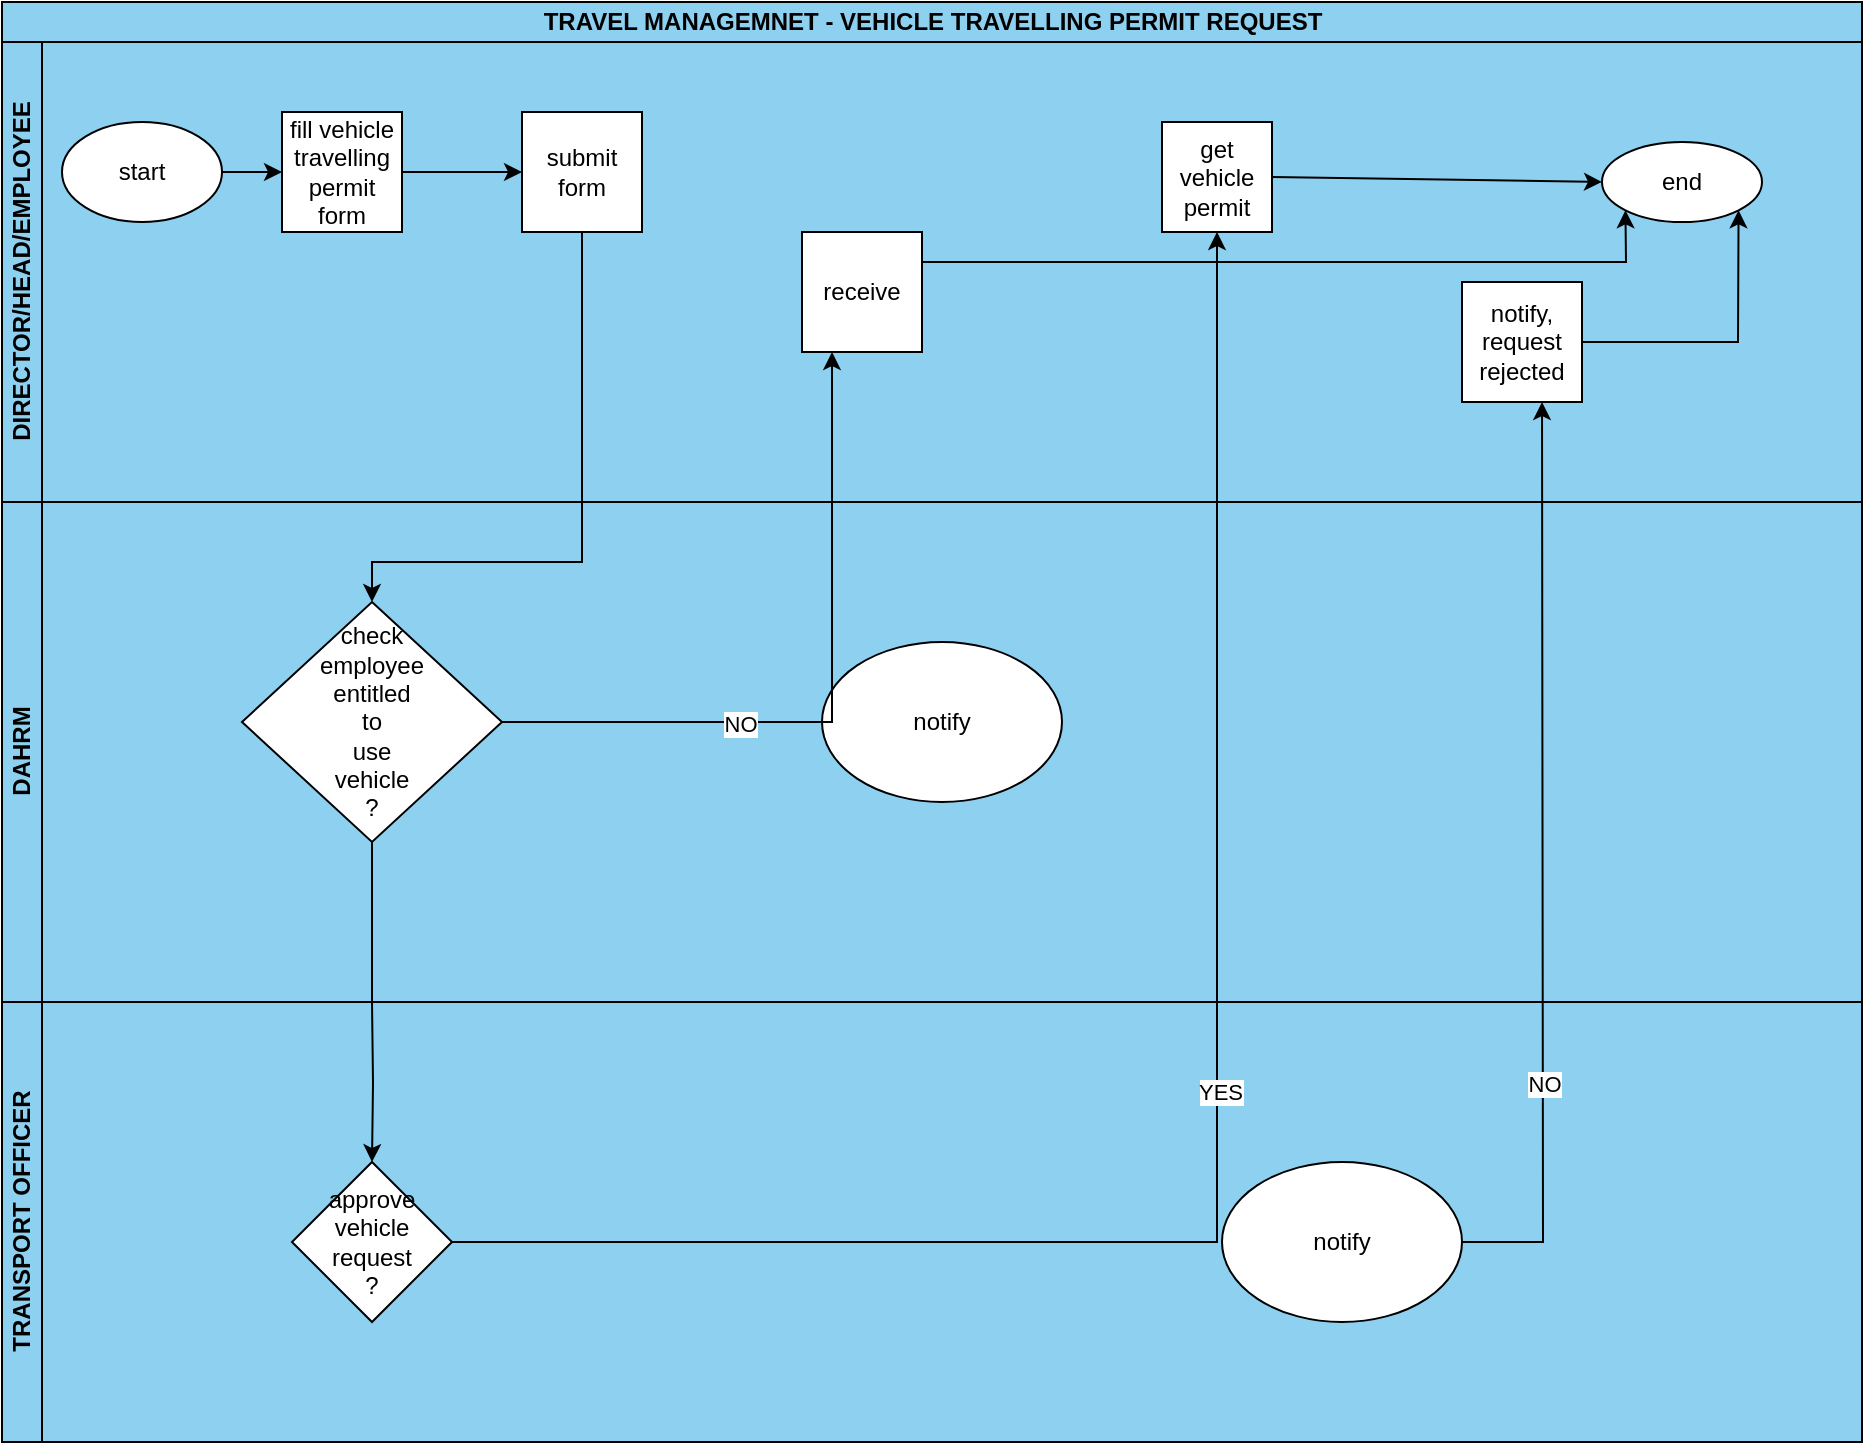 <mxfile version="24.7.5">
  <diagram name="Page-1" id="paYRWq16h5qkBUBvGVSX">
    <mxGraphModel dx="918" dy="593" grid="1" gridSize="10" guides="1" tooltips="1" connect="1" arrows="1" fold="1" page="1" pageScale="1" pageWidth="850" pageHeight="1100" math="0" shadow="0">
      <root>
        <mxCell id="0" />
        <mxCell id="1" parent="0" />
        <mxCell id="A2xx7unQY58moL9qyg2i-1" value="TRAVEL MANAGEMNET - VEHICLE TRAVELLING PERMIT REQUEST" style="swimlane;childLayout=stackLayout;resizeParent=1;resizeParentMax=0;horizontal=1;startSize=20;horizontalStack=0;html=1;fillColor=#8ED0F0;" parent="1" vertex="1">
          <mxGeometry x="30" y="650" width="930" height="720" as="geometry" />
        </mxCell>
        <mxCell id="A2xx7unQY58moL9qyg2i-2" value="DIRECTOR/HEAD/EMPLOYEE" style="swimlane;startSize=20;horizontal=0;html=1;swimlaneFillColor=#8ed0f0;fillColor=#8ed0f0;" parent="A2xx7unQY58moL9qyg2i-1" vertex="1">
          <mxGeometry y="20" width="930" height="230" as="geometry" />
        </mxCell>
        <mxCell id="Wxgd-cI0YHnQzrtCYReg-1" value="" style="edgeStyle=orthogonalEdgeStyle;rounded=0;orthogonalLoop=1;jettySize=auto;html=1;" parent="A2xx7unQY58moL9qyg2i-2" source="A2xx7unQY58moL9qyg2i-5" target="A2xx7unQY58moL9qyg2i-6" edge="1">
          <mxGeometry relative="1" as="geometry" />
        </mxCell>
        <mxCell id="A2xx7unQY58moL9qyg2i-5" value="start" style="ellipse;whiteSpace=wrap;html=1;" parent="A2xx7unQY58moL9qyg2i-2" vertex="1">
          <mxGeometry x="30" y="40" width="80" height="50" as="geometry" />
        </mxCell>
        <mxCell id="A2xx7unQY58moL9qyg2i-8" value="" style="edgeStyle=orthogonalEdgeStyle;rounded=0;orthogonalLoop=1;jettySize=auto;html=1;" parent="A2xx7unQY58moL9qyg2i-2" source="A2xx7unQY58moL9qyg2i-6" target="A2xx7unQY58moL9qyg2i-7" edge="1">
          <mxGeometry relative="1" as="geometry" />
        </mxCell>
        <mxCell id="A2xx7unQY58moL9qyg2i-6" value="&lt;div&gt;fill vehicle&lt;/div&gt;&lt;div&gt;travelling&lt;/div&gt;&lt;div&gt;permit&lt;/div&gt;&lt;div&gt;form&lt;br&gt;&lt;/div&gt;" style="whiteSpace=wrap;html=1;aspect=fixed;" parent="A2xx7unQY58moL9qyg2i-2" vertex="1">
          <mxGeometry x="140" y="35" width="60" height="60" as="geometry" />
        </mxCell>
        <mxCell id="A2xx7unQY58moL9qyg2i-7" value="&lt;div&gt;submit&lt;/div&gt;&lt;div&gt;form&lt;br&gt;&lt;/div&gt;" style="whiteSpace=wrap;html=1;aspect=fixed;" parent="A2xx7unQY58moL9qyg2i-2" vertex="1">
          <mxGeometry x="260" y="35" width="60" height="60" as="geometry" />
        </mxCell>
        <mxCell id="A2xx7unQY58moL9qyg2i-13" value="end" style="ellipse;whiteSpace=wrap;html=1;" parent="A2xx7unQY58moL9qyg2i-2" vertex="1">
          <mxGeometry x="800" y="50" width="80" height="40" as="geometry" />
        </mxCell>
        <mxCell id="A2xx7unQY58moL9qyg2i-15" value="&lt;div&gt;receive&lt;/div&gt;" style="whiteSpace=wrap;html=1;aspect=fixed;" parent="A2xx7unQY58moL9qyg2i-2" vertex="1">
          <mxGeometry x="400" y="95" width="60" height="60" as="geometry" />
        </mxCell>
        <mxCell id="A2xx7unQY58moL9qyg2i-17" value="" style="endArrow=classic;html=1;rounded=0;exitX=1;exitY=0.25;exitDx=0;exitDy=0;entryX=0;entryY=1;entryDx=0;entryDy=0;" parent="A2xx7unQY58moL9qyg2i-2" source="A2xx7unQY58moL9qyg2i-15" target="A2xx7unQY58moL9qyg2i-13" edge="1">
          <mxGeometry width="50" height="50" relative="1" as="geometry">
            <mxPoint x="460" y="300" as="sourcePoint" />
            <mxPoint x="510" y="250" as="targetPoint" />
            <Array as="points">
              <mxPoint x="812" y="110" />
            </Array>
          </mxGeometry>
        </mxCell>
        <mxCell id="A2xx7unQY58moL9qyg2i-23" value="&lt;div&gt;get&lt;/div&gt;&lt;div&gt;vehicle&lt;br&gt;&lt;/div&gt;&lt;div&gt;permit&lt;/div&gt;" style="whiteSpace=wrap;html=1;aspect=fixed;" parent="A2xx7unQY58moL9qyg2i-2" vertex="1">
          <mxGeometry x="580" y="40" width="55" height="55" as="geometry" />
        </mxCell>
        <mxCell id="A2xx7unQY58moL9qyg2i-25" value="" style="endArrow=classic;html=1;rounded=0;exitX=1;exitY=0.5;exitDx=0;exitDy=0;entryX=0;entryY=0.5;entryDx=0;entryDy=0;" parent="A2xx7unQY58moL9qyg2i-2" source="A2xx7unQY58moL9qyg2i-23" target="A2xx7unQY58moL9qyg2i-13" edge="1">
          <mxGeometry width="50" height="50" relative="1" as="geometry">
            <mxPoint x="460" y="230" as="sourcePoint" />
            <mxPoint x="510" y="180" as="targetPoint" />
          </mxGeometry>
        </mxCell>
        <mxCell id="A2xx7unQY58moL9qyg2i-27" value="&lt;div&gt;notify,&lt;/div&gt;&lt;div&gt;request&lt;/div&gt;&lt;div&gt;rejected&lt;br&gt;&lt;/div&gt;" style="whiteSpace=wrap;html=1;aspect=fixed;" parent="A2xx7unQY58moL9qyg2i-2" vertex="1">
          <mxGeometry x="730" y="120" width="60" height="60" as="geometry" />
        </mxCell>
        <mxCell id="A2xx7unQY58moL9qyg2i-28" value="" style="endArrow=classic;html=1;rounded=0;exitX=1;exitY=0.5;exitDx=0;exitDy=0;entryX=1;entryY=1;entryDx=0;entryDy=0;" parent="A2xx7unQY58moL9qyg2i-2" source="A2xx7unQY58moL9qyg2i-27" target="A2xx7unQY58moL9qyg2i-13" edge="1">
          <mxGeometry width="50" height="50" relative="1" as="geometry">
            <mxPoint x="460" y="270" as="sourcePoint" />
            <mxPoint x="510" y="220" as="targetPoint" />
            <Array as="points">
              <mxPoint x="868" y="150" />
            </Array>
          </mxGeometry>
        </mxCell>
        <mxCell id="A2xx7unQY58moL9qyg2i-3" value="DAHRM" style="swimlane;startSize=20;horizontal=0;html=1;swimlaneFillColor=#8ED0F0;fillColor=#8ed0f0;" parent="A2xx7unQY58moL9qyg2i-1" vertex="1">
          <mxGeometry y="250" width="930" height="250" as="geometry" />
        </mxCell>
        <mxCell id="aJIQ7Tw0zlFUmLgBfMSa-9" style="edgeStyle=orthogonalEdgeStyle;rounded=0;orthogonalLoop=1;jettySize=auto;html=1;" edge="1" parent="A2xx7unQY58moL9qyg2i-3" source="A2xx7unQY58moL9qyg2i-10">
          <mxGeometry relative="1" as="geometry">
            <mxPoint x="185" y="330" as="targetPoint" />
          </mxGeometry>
        </mxCell>
        <mxCell id="A2xx7unQY58moL9qyg2i-10" value="&lt;div&gt;check&lt;/div&gt;&lt;div&gt;employee&lt;/div&gt;&lt;div&gt;entitled&lt;/div&gt;&lt;div&gt;to &lt;br&gt;&lt;/div&gt;&lt;div&gt;use&lt;/div&gt;&lt;div&gt;vehicle&lt;/div&gt;&lt;div&gt;?&lt;br&gt;&lt;/div&gt;" style="rhombus;whiteSpace=wrap;html=1;" parent="A2xx7unQY58moL9qyg2i-3" vertex="1">
          <mxGeometry x="120" y="50" width="130" height="120" as="geometry" />
        </mxCell>
        <mxCell id="aJIQ7Tw0zlFUmLgBfMSa-1" value="notify" style="ellipse;whiteSpace=wrap;html=1;" vertex="1" parent="A2xx7unQY58moL9qyg2i-3">
          <mxGeometry x="410" y="70" width="120" height="80" as="geometry" />
        </mxCell>
        <mxCell id="A2xx7unQY58moL9qyg2i-12" value="" style="endArrow=classic;html=1;rounded=0;exitX=0.5;exitY=1;exitDx=0;exitDy=0;entryX=0.5;entryY=0;entryDx=0;entryDy=0;" parent="A2xx7unQY58moL9qyg2i-1" source="A2xx7unQY58moL9qyg2i-7" target="A2xx7unQY58moL9qyg2i-10" edge="1">
          <mxGeometry width="50" height="50" relative="1" as="geometry">
            <mxPoint x="380" y="270" as="sourcePoint" />
            <mxPoint x="430" y="220" as="targetPoint" />
            <Array as="points">
              <mxPoint x="290" y="280" />
              <mxPoint x="185" y="280" />
            </Array>
          </mxGeometry>
        </mxCell>
        <mxCell id="A2xx7unQY58moL9qyg2i-14" value="" style="endArrow=classic;html=1;rounded=0;exitX=1;exitY=0.5;exitDx=0;exitDy=0;entryX=0.25;entryY=1;entryDx=0;entryDy=0;" parent="A2xx7unQY58moL9qyg2i-1" source="A2xx7unQY58moL9qyg2i-10" target="A2xx7unQY58moL9qyg2i-15" edge="1">
          <mxGeometry width="50" height="50" relative="1" as="geometry">
            <mxPoint x="460" y="320" as="sourcePoint" />
            <mxPoint x="720" y="230" as="targetPoint" />
            <Array as="points">
              <mxPoint x="415" y="360" />
            </Array>
          </mxGeometry>
        </mxCell>
        <mxCell id="A2xx7unQY58moL9qyg2i-16" value="NO" style="edgeLabel;html=1;align=center;verticalAlign=middle;resizable=0;points=[];" parent="A2xx7unQY58moL9qyg2i-14" vertex="1" connectable="0">
          <mxGeometry x="-0.32" y="-1" relative="1" as="geometry">
            <mxPoint as="offset" />
          </mxGeometry>
        </mxCell>
        <mxCell id="A2xx7unQY58moL9qyg2i-4" value="TRANSPORT OFFICER" style="swimlane;startSize=20;horizontal=0;html=1;swimlaneFillColor=#8ED0F0;fillColor=#8ed0f0;" parent="A2xx7unQY58moL9qyg2i-1" vertex="1">
          <mxGeometry y="500" width="930" height="220" as="geometry" />
        </mxCell>
        <mxCell id="aJIQ7Tw0zlFUmLgBfMSa-10" style="edgeStyle=orthogonalEdgeStyle;rounded=0;orthogonalLoop=1;jettySize=auto;html=1;" edge="1" parent="A2xx7unQY58moL9qyg2i-4" target="A2xx7unQY58moL9qyg2i-20">
          <mxGeometry relative="1" as="geometry">
            <mxPoint x="185" as="sourcePoint" />
          </mxGeometry>
        </mxCell>
        <mxCell id="A2xx7unQY58moL9qyg2i-20" value="&lt;div&gt;approve&lt;/div&gt;&lt;div&gt;vehicle&lt;/div&gt;&lt;div&gt;request&lt;/div&gt;&lt;div&gt;?&lt;br&gt;&lt;/div&gt;" style="rhombus;whiteSpace=wrap;html=1;" parent="A2xx7unQY58moL9qyg2i-4" vertex="1">
          <mxGeometry x="145" y="80" width="80" height="80" as="geometry" />
        </mxCell>
        <mxCell id="aJIQ7Tw0zlFUmLgBfMSa-5" style="edgeStyle=orthogonalEdgeStyle;rounded=0;orthogonalLoop=1;jettySize=auto;html=1;" edge="1" parent="A2xx7unQY58moL9qyg2i-4" source="aJIQ7Tw0zlFUmLgBfMSa-2">
          <mxGeometry relative="1" as="geometry">
            <mxPoint x="770" y="-300" as="targetPoint" />
          </mxGeometry>
        </mxCell>
        <mxCell id="aJIQ7Tw0zlFUmLgBfMSa-12" value="NO" style="edgeLabel;html=1;align=center;verticalAlign=middle;resizable=0;points=[];" vertex="1" connectable="0" parent="aJIQ7Tw0zlFUmLgBfMSa-5">
          <mxGeometry x="-0.482" relative="1" as="geometry">
            <mxPoint as="offset" />
          </mxGeometry>
        </mxCell>
        <mxCell id="aJIQ7Tw0zlFUmLgBfMSa-2" value="notify" style="ellipse;whiteSpace=wrap;html=1;" vertex="1" parent="A2xx7unQY58moL9qyg2i-4">
          <mxGeometry x="610" y="80" width="120" height="80" as="geometry" />
        </mxCell>
        <mxCell id="aJIQ7Tw0zlFUmLgBfMSa-8" style="edgeStyle=orthogonalEdgeStyle;rounded=0;orthogonalLoop=1;jettySize=auto;html=1;entryX=0.5;entryY=1;entryDx=0;entryDy=0;" edge="1" parent="A2xx7unQY58moL9qyg2i-1" source="A2xx7unQY58moL9qyg2i-20" target="A2xx7unQY58moL9qyg2i-23">
          <mxGeometry relative="1" as="geometry">
            <mxPoint x="640" y="120" as="targetPoint" />
          </mxGeometry>
        </mxCell>
        <mxCell id="aJIQ7Tw0zlFUmLgBfMSa-11" value="YES" style="edgeLabel;html=1;align=center;verticalAlign=middle;resizable=0;points=[];" vertex="1" connectable="0" parent="aJIQ7Tw0zlFUmLgBfMSa-8">
          <mxGeometry x="0.032" y="-1" relative="1" as="geometry">
            <mxPoint as="offset" />
          </mxGeometry>
        </mxCell>
      </root>
    </mxGraphModel>
  </diagram>
</mxfile>
